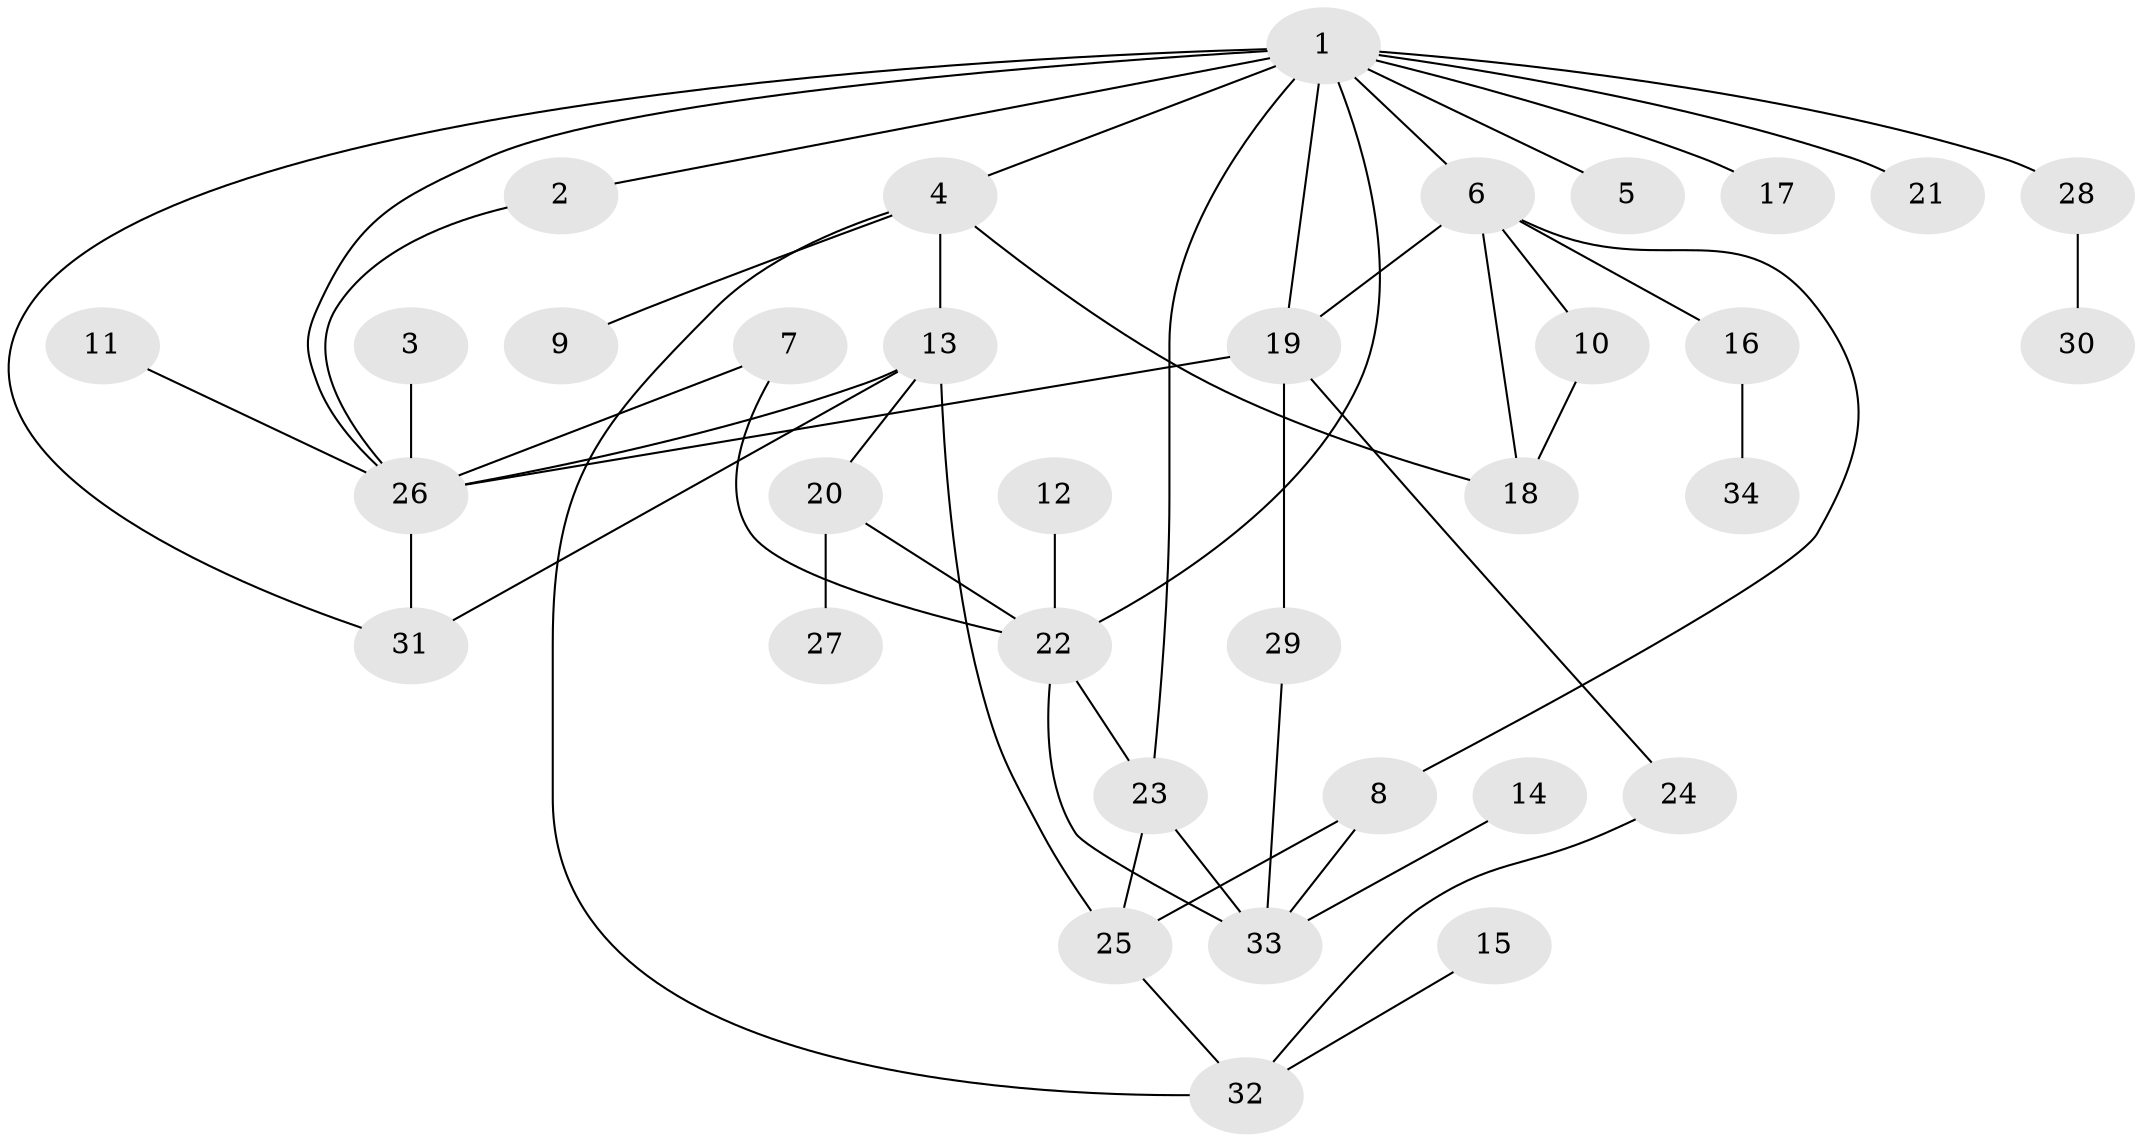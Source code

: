 // original degree distribution, {8: 0.014705882352941176, 5: 0.04411764705882353, 6: 0.058823529411764705, 3: 0.23529411764705882, 9: 0.014705882352941176, 4: 0.058823529411764705, 2: 0.22058823529411764, 1: 0.35294117647058826}
// Generated by graph-tools (version 1.1) at 2025/25/03/09/25 03:25:26]
// undirected, 34 vertices, 51 edges
graph export_dot {
graph [start="1"]
  node [color=gray90,style=filled];
  1;
  2;
  3;
  4;
  5;
  6;
  7;
  8;
  9;
  10;
  11;
  12;
  13;
  14;
  15;
  16;
  17;
  18;
  19;
  20;
  21;
  22;
  23;
  24;
  25;
  26;
  27;
  28;
  29;
  30;
  31;
  32;
  33;
  34;
  1 -- 2 [weight=1.0];
  1 -- 4 [weight=1.0];
  1 -- 5 [weight=1.0];
  1 -- 6 [weight=1.0];
  1 -- 17 [weight=1.0];
  1 -- 19 [weight=1.0];
  1 -- 21 [weight=1.0];
  1 -- 22 [weight=1.0];
  1 -- 23 [weight=1.0];
  1 -- 26 [weight=1.0];
  1 -- 28 [weight=1.0];
  1 -- 31 [weight=1.0];
  2 -- 26 [weight=1.0];
  3 -- 26 [weight=1.0];
  4 -- 9 [weight=1.0];
  4 -- 13 [weight=1.0];
  4 -- 18 [weight=1.0];
  4 -- 32 [weight=1.0];
  6 -- 8 [weight=1.0];
  6 -- 10 [weight=1.0];
  6 -- 16 [weight=1.0];
  6 -- 18 [weight=1.0];
  6 -- 19 [weight=2.0];
  7 -- 22 [weight=1.0];
  7 -- 26 [weight=1.0];
  8 -- 25 [weight=1.0];
  8 -- 33 [weight=1.0];
  10 -- 18 [weight=1.0];
  11 -- 26 [weight=1.0];
  12 -- 22 [weight=1.0];
  13 -- 20 [weight=1.0];
  13 -- 25 [weight=1.0];
  13 -- 26 [weight=1.0];
  13 -- 31 [weight=1.0];
  14 -- 33 [weight=1.0];
  15 -- 32 [weight=1.0];
  16 -- 34 [weight=1.0];
  19 -- 24 [weight=1.0];
  19 -- 26 [weight=1.0];
  19 -- 29 [weight=1.0];
  20 -- 22 [weight=1.0];
  20 -- 27 [weight=1.0];
  22 -- 23 [weight=1.0];
  22 -- 33 [weight=1.0];
  23 -- 25 [weight=1.0];
  23 -- 33 [weight=2.0];
  24 -- 32 [weight=1.0];
  25 -- 32 [weight=1.0];
  26 -- 31 [weight=1.0];
  28 -- 30 [weight=1.0];
  29 -- 33 [weight=1.0];
}

